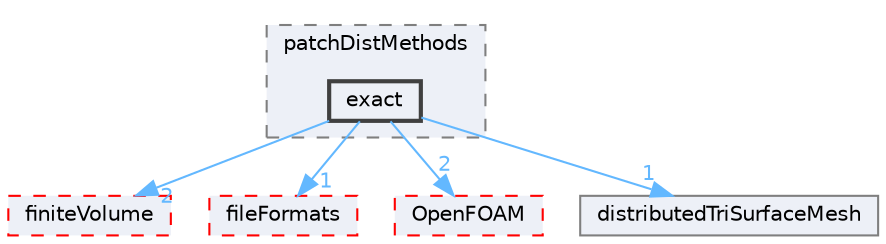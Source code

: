 digraph "src/parallel/distributed/patchDistMethods/exact"
{
 // LATEX_PDF_SIZE
  bgcolor="transparent";
  edge [fontname=Helvetica,fontsize=10,labelfontname=Helvetica,labelfontsize=10];
  node [fontname=Helvetica,fontsize=10,shape=box,height=0.2,width=0.4];
  compound=true
  subgraph clusterdir_15729e5e8ca3f88fc36d56debdddef9a {
    graph [ bgcolor="#edf0f7", pencolor="grey50", label="patchDistMethods", fontname=Helvetica,fontsize=10 style="filled,dashed", URL="dir_15729e5e8ca3f88fc36d56debdddef9a.html",tooltip=""]
  dir_159a20416eae6e0a42fdb8f7e3409b2d [label="exact", fillcolor="#edf0f7", color="grey25", style="filled,bold", URL="dir_159a20416eae6e0a42fdb8f7e3409b2d.html",tooltip=""];
  }
  dir_9bd15774b555cf7259a6fa18f99fe99b [label="finiteVolume", fillcolor="#edf0f7", color="red", style="filled,dashed", URL="dir_9bd15774b555cf7259a6fa18f99fe99b.html",tooltip=""];
  dir_b05602f37bb521a7142c0a3e200b5f35 [label="fileFormats", fillcolor="#edf0f7", color="red", style="filled,dashed", URL="dir_b05602f37bb521a7142c0a3e200b5f35.html",tooltip=""];
  dir_c5473ff19b20e6ec4dfe5c310b3778a8 [label="OpenFOAM", fillcolor="#edf0f7", color="red", style="filled,dashed", URL="dir_c5473ff19b20e6ec4dfe5c310b3778a8.html",tooltip=""];
  dir_c8178f20c88c1260ab37511c37d89555 [label="distributedTriSurfaceMesh", fillcolor="#edf0f7", color="grey50", style="filled", URL="dir_c8178f20c88c1260ab37511c37d89555.html",tooltip=""];
  dir_159a20416eae6e0a42fdb8f7e3409b2d->dir_9bd15774b555cf7259a6fa18f99fe99b [headlabel="2", labeldistance=1.5 headhref="dir_001195_001387.html" href="dir_001195_001387.html" color="steelblue1" fontcolor="steelblue1"];
  dir_159a20416eae6e0a42fdb8f7e3409b2d->dir_b05602f37bb521a7142c0a3e200b5f35 [headlabel="1", labeldistance=1.5 headhref="dir_001195_001353.html" href="dir_001195_001353.html" color="steelblue1" fontcolor="steelblue1"];
  dir_159a20416eae6e0a42fdb8f7e3409b2d->dir_c5473ff19b20e6ec4dfe5c310b3778a8 [headlabel="2", labeldistance=1.5 headhref="dir_001195_002695.html" href="dir_001195_002695.html" color="steelblue1" fontcolor="steelblue1"];
  dir_159a20416eae6e0a42fdb8f7e3409b2d->dir_c8178f20c88c1260ab37511c37d89555 [headlabel="1", labeldistance=1.5 headhref="dir_001195_000982.html" href="dir_001195_000982.html" color="steelblue1" fontcolor="steelblue1"];
}

